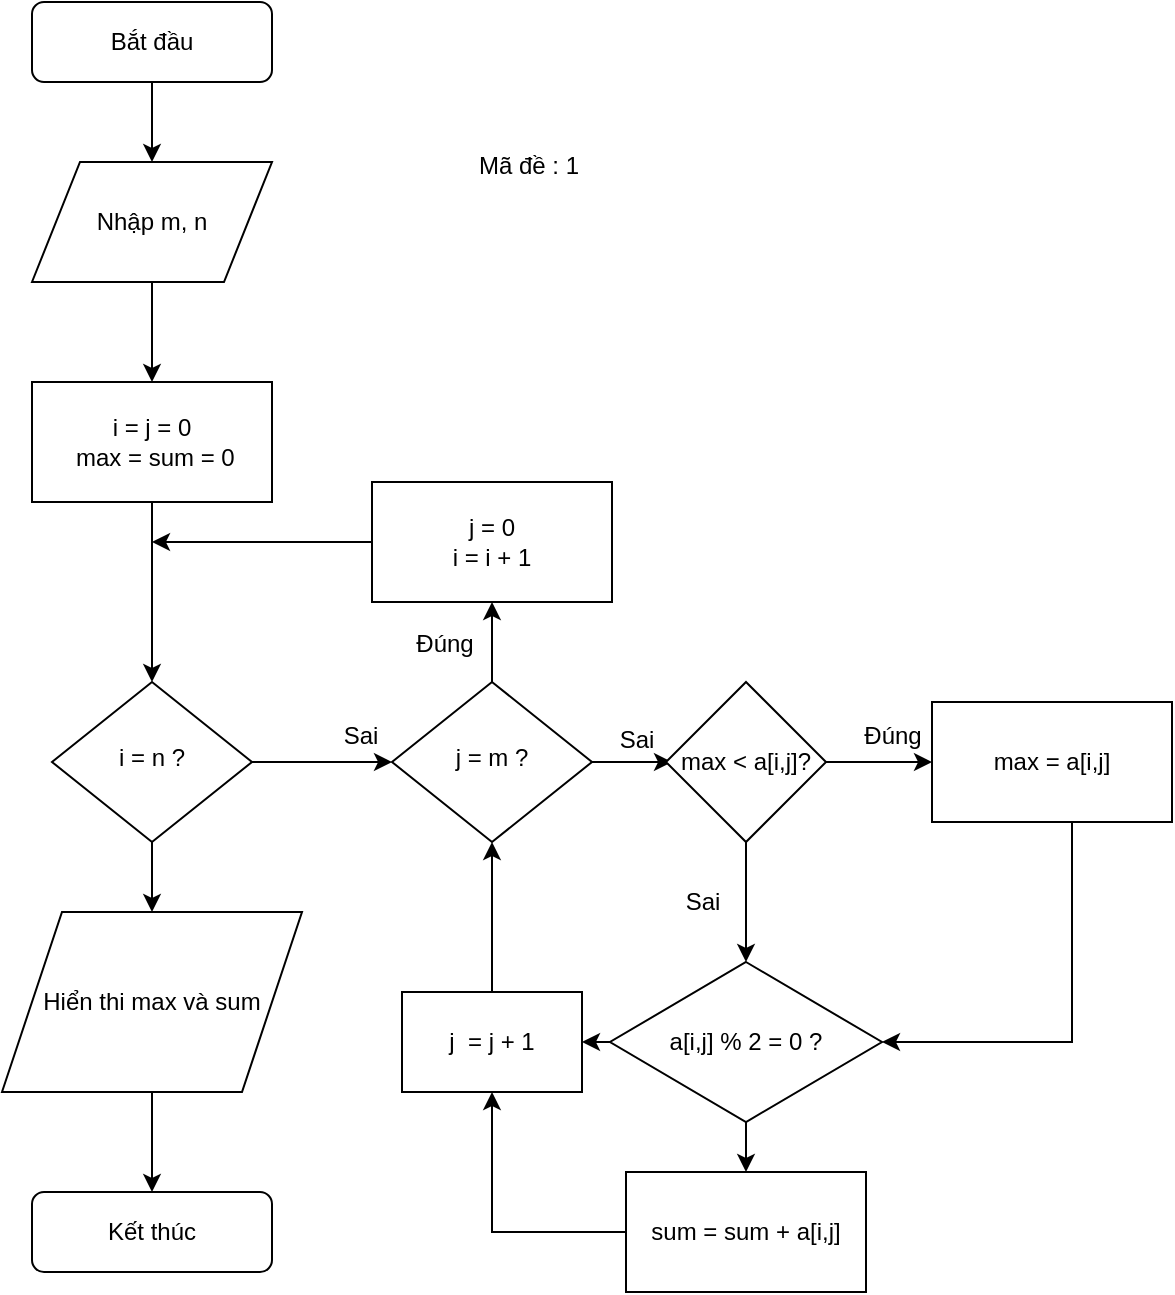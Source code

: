 <mxfile version="12.9.13" type="device"><diagram id="C5RBs43oDa-KdzZeNtuy" name="Page-1"><mxGraphModel dx="348" dy="1571" grid="1" gridSize="10" guides="1" tooltips="1" connect="1" arrows="1" fold="1" page="1" pageScale="1" pageWidth="827" pageHeight="1169" math="0" shadow="0"><root><mxCell id="WIyWlLk6GJQsqaUBKTNV-0"/><mxCell id="WIyWlLk6GJQsqaUBKTNV-1" parent="WIyWlLk6GJQsqaUBKTNV-0"/><mxCell id="mGSydlW2vVsj5EUv8IPA-15" value="" style="edgeStyle=orthogonalEdgeStyle;rounded=0;orthogonalLoop=1;jettySize=auto;html=1;" edge="1" parent="WIyWlLk6GJQsqaUBKTNV-1" source="WIyWlLk6GJQsqaUBKTNV-3" target="mGSydlW2vVsj5EUv8IPA-0"><mxGeometry relative="1" as="geometry"/></mxCell><mxCell id="WIyWlLk6GJQsqaUBKTNV-3" value="Bắt đầu&lt;br&gt;" style="rounded=1;whiteSpace=wrap;html=1;fontSize=12;glass=0;strokeWidth=1;shadow=0;" parent="WIyWlLk6GJQsqaUBKTNV-1" vertex="1"><mxGeometry x="160" y="-170" width="120" height="40" as="geometry"/></mxCell><mxCell id="mGSydlW2vVsj5EUv8IPA-12" value="" style="edgeStyle=orthogonalEdgeStyle;rounded=0;orthogonalLoop=1;jettySize=auto;html=1;" edge="1" parent="WIyWlLk6GJQsqaUBKTNV-1" source="WIyWlLk6GJQsqaUBKTNV-6" target="mGSydlW2vVsj5EUv8IPA-7"><mxGeometry relative="1" as="geometry"/></mxCell><mxCell id="mGSydlW2vVsj5EUv8IPA-55" value="" style="edgeStyle=orthogonalEdgeStyle;rounded=0;orthogonalLoop=1;jettySize=auto;html=1;" edge="1" parent="WIyWlLk6GJQsqaUBKTNV-1" source="WIyWlLk6GJQsqaUBKTNV-6" target="mGSydlW2vVsj5EUv8IPA-51"><mxGeometry relative="1" as="geometry"/></mxCell><mxCell id="WIyWlLk6GJQsqaUBKTNV-6" value="i = n ?" style="rhombus;whiteSpace=wrap;html=1;shadow=0;fontFamily=Helvetica;fontSize=12;align=center;strokeWidth=1;spacing=6;spacingTop=-4;" parent="WIyWlLk6GJQsqaUBKTNV-1" vertex="1"><mxGeometry x="170" y="170" width="100" height="80" as="geometry"/></mxCell><mxCell id="WIyWlLk6GJQsqaUBKTNV-11" value="Kết thúc" style="rounded=1;whiteSpace=wrap;html=1;fontSize=12;glass=0;strokeWidth=1;shadow=0;" parent="WIyWlLk6GJQsqaUBKTNV-1" vertex="1"><mxGeometry x="160" y="425" width="120" height="40" as="geometry"/></mxCell><mxCell id="mGSydlW2vVsj5EUv8IPA-14" value="" style="edgeStyle=orthogonalEdgeStyle;rounded=0;orthogonalLoop=1;jettySize=auto;html=1;" edge="1" parent="WIyWlLk6GJQsqaUBKTNV-1" source="mGSydlW2vVsj5EUv8IPA-0" target="mGSydlW2vVsj5EUv8IPA-4"><mxGeometry relative="1" as="geometry"/></mxCell><mxCell id="mGSydlW2vVsj5EUv8IPA-0" value="Nhập m, n&lt;br&gt;" style="shape=parallelogram;perimeter=parallelogramPerimeter;whiteSpace=wrap;html=1;" vertex="1" parent="WIyWlLk6GJQsqaUBKTNV-1"><mxGeometry x="160" y="-90" width="120" height="60" as="geometry"/></mxCell><mxCell id="mGSydlW2vVsj5EUv8IPA-13" value="" style="edgeStyle=orthogonalEdgeStyle;rounded=0;orthogonalLoop=1;jettySize=auto;html=1;" edge="1" parent="WIyWlLk6GJQsqaUBKTNV-1" source="mGSydlW2vVsj5EUv8IPA-4" target="WIyWlLk6GJQsqaUBKTNV-6"><mxGeometry relative="1" as="geometry"/></mxCell><mxCell id="mGSydlW2vVsj5EUv8IPA-4" value="i = j = 0&lt;br&gt;&amp;nbsp;max = sum = 0" style="rounded=0;whiteSpace=wrap;html=1;" vertex="1" parent="WIyWlLk6GJQsqaUBKTNV-1"><mxGeometry x="160" y="20" width="120" height="60" as="geometry"/></mxCell><mxCell id="mGSydlW2vVsj5EUv8IPA-11" value="" style="edgeStyle=orthogonalEdgeStyle;rounded=0;orthogonalLoop=1;jettySize=auto;html=1;" edge="1" parent="WIyWlLk6GJQsqaUBKTNV-1" source="mGSydlW2vVsj5EUv8IPA-7"><mxGeometry relative="1" as="geometry"><mxPoint x="480" y="210" as="targetPoint"/></mxGeometry></mxCell><mxCell id="mGSydlW2vVsj5EUv8IPA-35" value="" style="edgeStyle=orthogonalEdgeStyle;rounded=0;orthogonalLoop=1;jettySize=auto;html=1;" edge="1" parent="WIyWlLk6GJQsqaUBKTNV-1" source="mGSydlW2vVsj5EUv8IPA-7" target="mGSydlW2vVsj5EUv8IPA-34"><mxGeometry relative="1" as="geometry"/></mxCell><mxCell id="mGSydlW2vVsj5EUv8IPA-7" value="j = m ?" style="rhombus;whiteSpace=wrap;html=1;shadow=0;fontFamily=Helvetica;fontSize=12;align=center;strokeWidth=1;spacing=6;spacingTop=-4;" vertex="1" parent="WIyWlLk6GJQsqaUBKTNV-1"><mxGeometry x="340" y="170" width="100" height="80" as="geometry"/></mxCell><mxCell id="mGSydlW2vVsj5EUv8IPA-21" value="Sai" style="text;html=1;align=center;verticalAlign=middle;resizable=0;points=[];autosize=1;" vertex="1" parent="WIyWlLk6GJQsqaUBKTNV-1"><mxGeometry x="309" y="187" width="30" height="20" as="geometry"/></mxCell><mxCell id="mGSydlW2vVsj5EUv8IPA-23" value="Sai" style="text;html=1;align=center;verticalAlign=middle;resizable=0;points=[];autosize=1;" vertex="1" parent="WIyWlLk6GJQsqaUBKTNV-1"><mxGeometry x="447" y="189" width="30" height="20" as="geometry"/></mxCell><mxCell id="mGSydlW2vVsj5EUv8IPA-30" value="" style="edgeStyle=orthogonalEdgeStyle;rounded=0;orthogonalLoop=1;jettySize=auto;html=1;" edge="1" parent="WIyWlLk6GJQsqaUBKTNV-1" source="mGSydlW2vVsj5EUv8IPA-24" target="mGSydlW2vVsj5EUv8IPA-25"><mxGeometry relative="1" as="geometry"/></mxCell><mxCell id="mGSydlW2vVsj5EUv8IPA-39" value="" style="edgeStyle=orthogonalEdgeStyle;rounded=0;orthogonalLoop=1;jettySize=auto;html=1;entryX=0.5;entryY=0;entryDx=0;entryDy=0;" edge="1" parent="WIyWlLk6GJQsqaUBKTNV-1" source="mGSydlW2vVsj5EUv8IPA-24" target="mGSydlW2vVsj5EUv8IPA-43"><mxGeometry relative="1" as="geometry"><mxPoint x="517" y="300" as="targetPoint"/></mxGeometry></mxCell><mxCell id="mGSydlW2vVsj5EUv8IPA-24" value="max &amp;lt; a[i,j]?" style="rhombus;whiteSpace=wrap;html=1;" vertex="1" parent="WIyWlLk6GJQsqaUBKTNV-1"><mxGeometry x="477" y="170" width="80" height="80" as="geometry"/></mxCell><mxCell id="mGSydlW2vVsj5EUv8IPA-60" style="edgeStyle=orthogonalEdgeStyle;rounded=0;orthogonalLoop=1;jettySize=auto;html=1;entryX=1;entryY=0.5;entryDx=0;entryDy=0;" edge="1" parent="WIyWlLk6GJQsqaUBKTNV-1" source="mGSydlW2vVsj5EUv8IPA-25" target="mGSydlW2vVsj5EUv8IPA-43"><mxGeometry relative="1" as="geometry"><Array as="points"><mxPoint x="680" y="350"/></Array></mxGeometry></mxCell><mxCell id="mGSydlW2vVsj5EUv8IPA-25" value="max = a[i,j]" style="rounded=0;whiteSpace=wrap;html=1;" vertex="1" parent="WIyWlLk6GJQsqaUBKTNV-1"><mxGeometry x="610" y="180" width="120" height="60" as="geometry"/></mxCell><mxCell id="mGSydlW2vVsj5EUv8IPA-32" value="Đúng" style="text;html=1;align=center;verticalAlign=middle;resizable=0;points=[];autosize=1;" vertex="1" parent="WIyWlLk6GJQsqaUBKTNV-1"><mxGeometry x="570" y="187" width="40" height="20" as="geometry"/></mxCell><mxCell id="mGSydlW2vVsj5EUv8IPA-37" value="" style="edgeStyle=orthogonalEdgeStyle;rounded=0;orthogonalLoop=1;jettySize=auto;html=1;" edge="1" parent="WIyWlLk6GJQsqaUBKTNV-1" source="mGSydlW2vVsj5EUv8IPA-34"><mxGeometry relative="1" as="geometry"><mxPoint x="220" y="100" as="targetPoint"/></mxGeometry></mxCell><mxCell id="mGSydlW2vVsj5EUv8IPA-34" value="j = 0&lt;br&gt;i = i + 1" style="rounded=0;whiteSpace=wrap;html=1;" vertex="1" parent="WIyWlLk6GJQsqaUBKTNV-1"><mxGeometry x="330" y="70" width="120" height="60" as="geometry"/></mxCell><mxCell id="mGSydlW2vVsj5EUv8IPA-36" value="Đúng" style="text;html=1;align=center;verticalAlign=middle;resizable=0;points=[];autosize=1;" vertex="1" parent="WIyWlLk6GJQsqaUBKTNV-1"><mxGeometry x="346" y="141" width="40" height="20" as="geometry"/></mxCell><mxCell id="mGSydlW2vVsj5EUv8IPA-42" value="Sai" style="text;html=1;align=center;verticalAlign=middle;resizable=0;points=[];autosize=1;" vertex="1" parent="WIyWlLk6GJQsqaUBKTNV-1"><mxGeometry x="480" y="270" width="30" height="20" as="geometry"/></mxCell><mxCell id="mGSydlW2vVsj5EUv8IPA-48" value="" style="edgeStyle=orthogonalEdgeStyle;rounded=0;orthogonalLoop=1;jettySize=auto;html=1;" edge="1" parent="WIyWlLk6GJQsqaUBKTNV-1" source="mGSydlW2vVsj5EUv8IPA-43" target="mGSydlW2vVsj5EUv8IPA-46"><mxGeometry relative="1" as="geometry"/></mxCell><mxCell id="mGSydlW2vVsj5EUv8IPA-62" style="edgeStyle=orthogonalEdgeStyle;rounded=0;orthogonalLoop=1;jettySize=auto;html=1;exitX=0;exitY=0.5;exitDx=0;exitDy=0;entryX=1;entryY=0.5;entryDx=0;entryDy=0;" edge="1" parent="WIyWlLk6GJQsqaUBKTNV-1" source="mGSydlW2vVsj5EUv8IPA-43" target="mGSydlW2vVsj5EUv8IPA-47"><mxGeometry relative="1" as="geometry"/></mxCell><mxCell id="mGSydlW2vVsj5EUv8IPA-43" value="a[i,j] % 2 = 0 ?" style="rhombus;whiteSpace=wrap;html=1;" vertex="1" parent="WIyWlLk6GJQsqaUBKTNV-1"><mxGeometry x="449" y="310" width="136" height="80" as="geometry"/></mxCell><mxCell id="mGSydlW2vVsj5EUv8IPA-49" style="edgeStyle=orthogonalEdgeStyle;rounded=0;orthogonalLoop=1;jettySize=auto;html=1;" edge="1" parent="WIyWlLk6GJQsqaUBKTNV-1" source="mGSydlW2vVsj5EUv8IPA-46" target="mGSydlW2vVsj5EUv8IPA-47"><mxGeometry relative="1" as="geometry"/></mxCell><mxCell id="mGSydlW2vVsj5EUv8IPA-46" value="sum = sum + a[i,j]" style="rounded=0;whiteSpace=wrap;html=1;" vertex="1" parent="WIyWlLk6GJQsqaUBKTNV-1"><mxGeometry x="457" y="415" width="120" height="60" as="geometry"/></mxCell><mxCell id="mGSydlW2vVsj5EUv8IPA-61" value="" style="edgeStyle=orthogonalEdgeStyle;rounded=0;orthogonalLoop=1;jettySize=auto;html=1;" edge="1" parent="WIyWlLk6GJQsqaUBKTNV-1" source="mGSydlW2vVsj5EUv8IPA-47" target="mGSydlW2vVsj5EUv8IPA-7"><mxGeometry relative="1" as="geometry"/></mxCell><mxCell id="mGSydlW2vVsj5EUv8IPA-47" value="j&amp;nbsp; = j + 1" style="rounded=0;whiteSpace=wrap;html=1;" vertex="1" parent="WIyWlLk6GJQsqaUBKTNV-1"><mxGeometry x="345" y="325" width="90" height="50" as="geometry"/></mxCell><mxCell id="mGSydlW2vVsj5EUv8IPA-54" value="" style="edgeStyle=orthogonalEdgeStyle;rounded=0;orthogonalLoop=1;jettySize=auto;html=1;" edge="1" parent="WIyWlLk6GJQsqaUBKTNV-1" source="mGSydlW2vVsj5EUv8IPA-51" target="WIyWlLk6GJQsqaUBKTNV-11"><mxGeometry relative="1" as="geometry"/></mxCell><mxCell id="mGSydlW2vVsj5EUv8IPA-51" value="Hiển thi max và sum" style="shape=parallelogram;perimeter=parallelogramPerimeter;whiteSpace=wrap;html=1;" vertex="1" parent="WIyWlLk6GJQsqaUBKTNV-1"><mxGeometry x="145" y="285" width="150" height="90" as="geometry"/></mxCell><mxCell id="mGSydlW2vVsj5EUv8IPA-64" value="Mã đề : 1" style="text;html=1;align=center;verticalAlign=middle;resizable=0;points=[];autosize=1;" vertex="1" parent="WIyWlLk6GJQsqaUBKTNV-1"><mxGeometry x="373" y="-98" width="70" height="20" as="geometry"/></mxCell></root></mxGraphModel></diagram></mxfile>